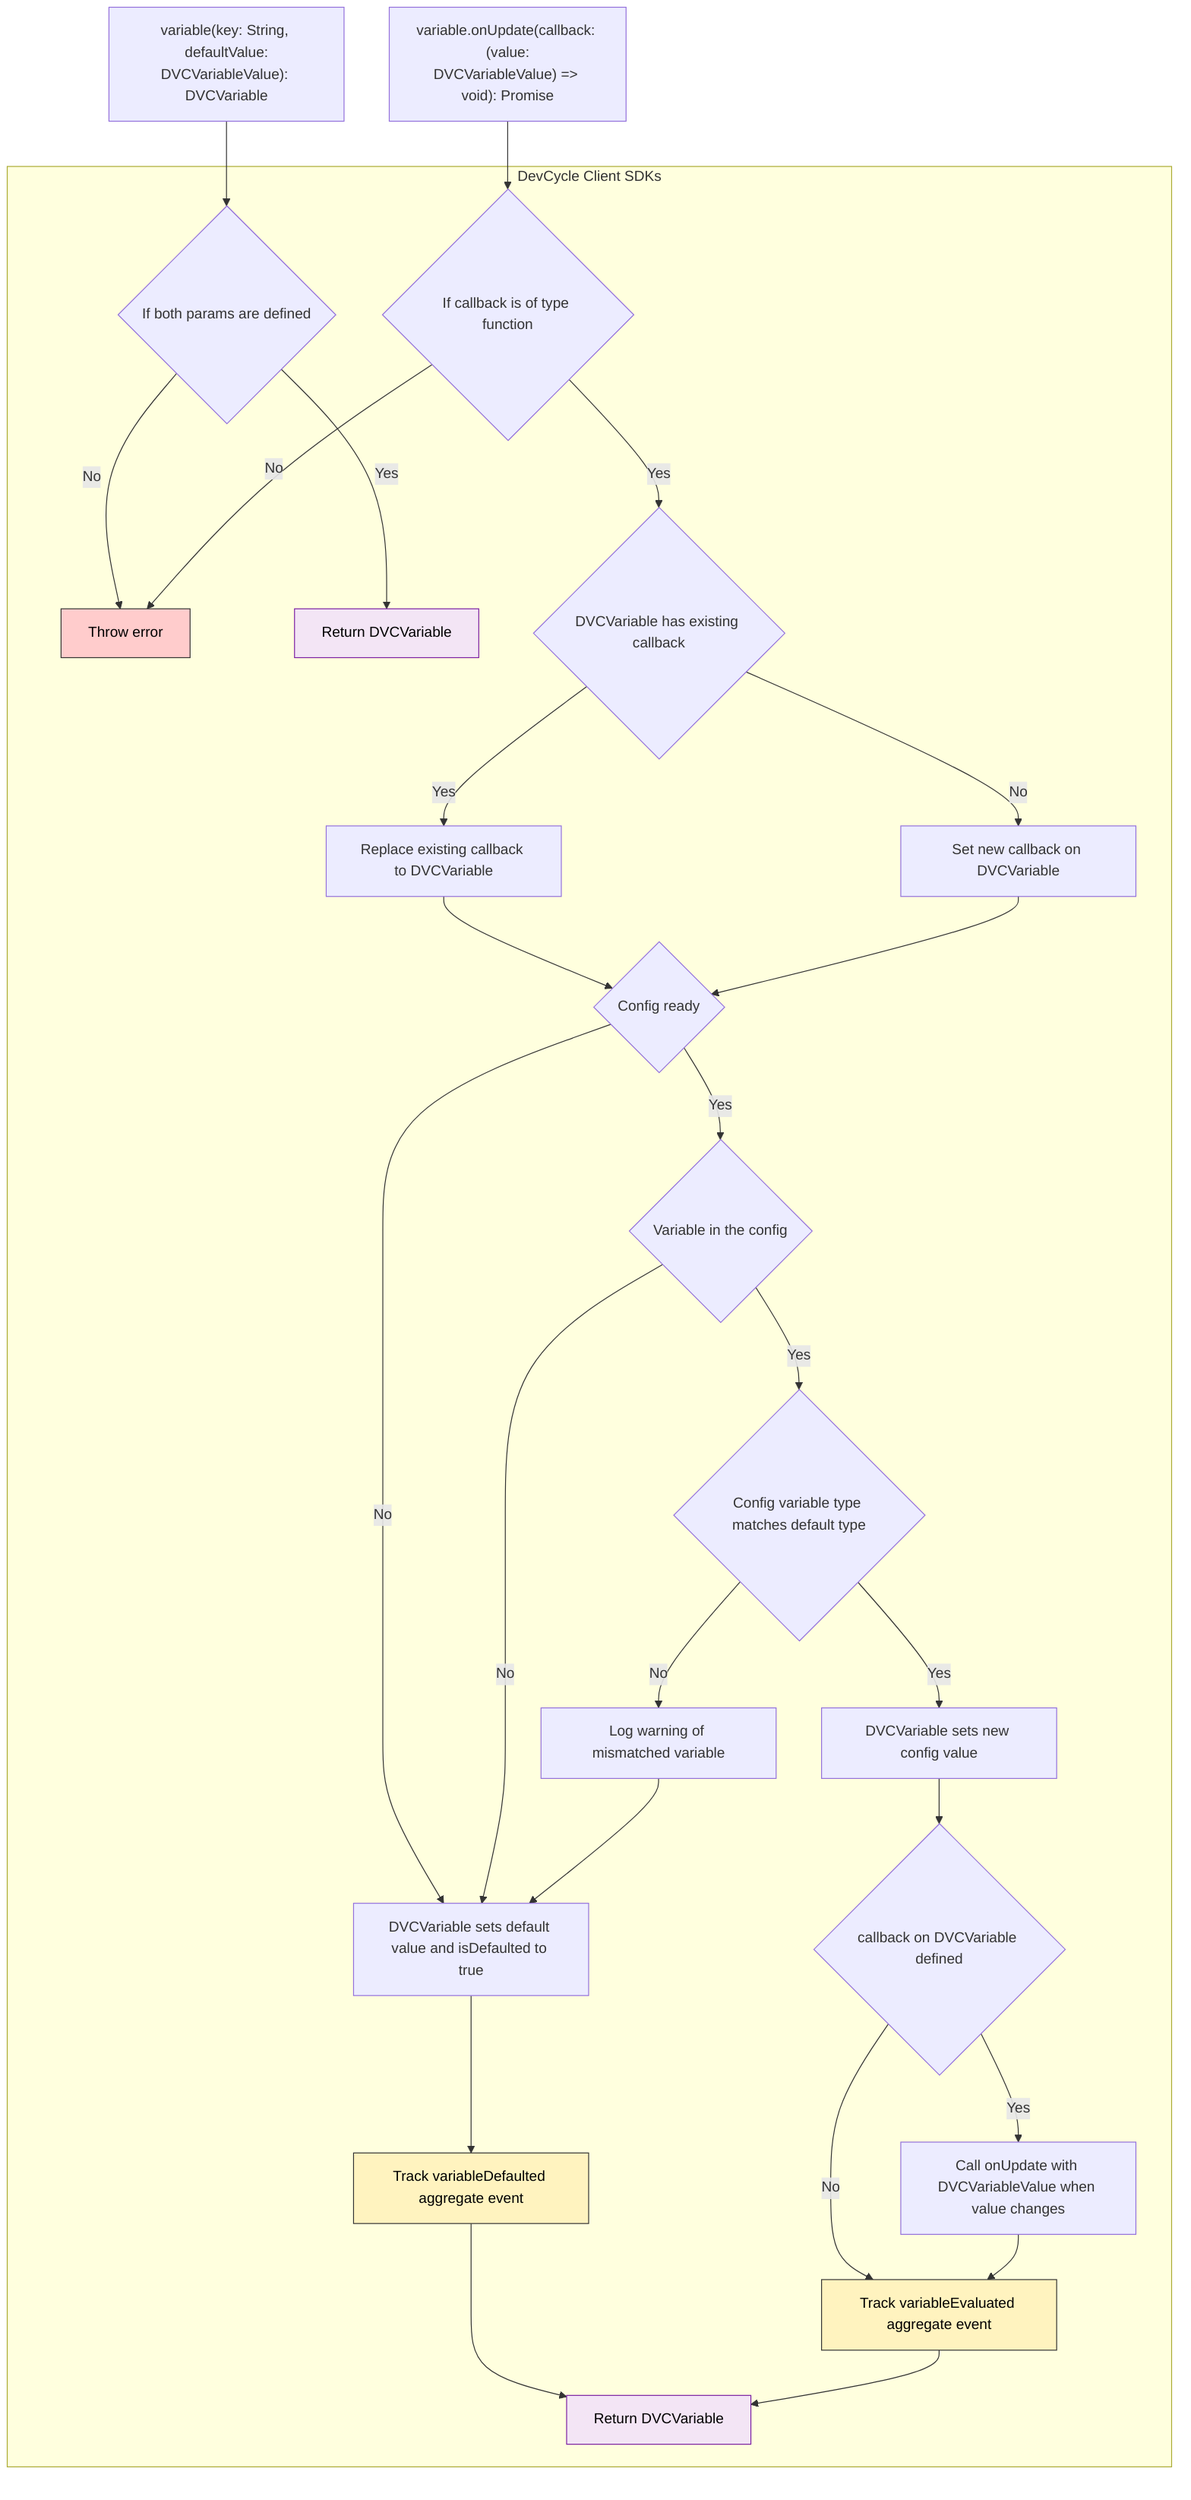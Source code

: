 flowchart TD
  A["variable(key: String, defaultValue:\nDVCVariableValue): DVCVariable"]
  AU["variable.onUpdate(callback: (value:\nDVCVariableValue) => void): Promise<DVCVariable>"]

  subgraph DevCycle Client SDKs
    direction TB

    %% variable() flow
    B{If both params are defined}
    B -->|No| TE[Throw error]
    B -->|Yes| RD[Return DVCVariable]

    %% onUpdate() flow
    U1{If callback is of type function}
    U1 -->|No| TE
    U1 -->|Yes| CB{DVCVariable has existing callback}
    CB -->|Yes| RC[Replace existing callback to DVCVariable]
    CB -->|No| SN[Set new callback on DVCVariable]

    RC --> CC{Config ready}
    SN --> CC

    CC -->|No| DV[DVCVariable sets default value and isDefaulted to true]
    DV --> TD[Track variableDefaulted aggregate event]
    TD --> RV[Return DVCVariable]

    CC -->|Yes| VC{Variable in the config}
    VC -->|No| DV
    VC -->|Yes| CM{Config variable type matches default type}

    CM -->|No| LW[Log warning of mismatched variable]
    LW --> DV

    CM -->|Yes| DN[DVCVariable sets new config value]
    DN --> CD{callback on DVCVariable defined}

    CD -->|Yes| CU[Call onUpdate with DVCVariableValue when value changes]
    CD -->|No| TV[Track variableEvaluated aggregate event]

    CU --> TV
    TV --> RV
  end

  A --> B
  AU --> U1

  %% Style: emit event nodes
  classDef emitEvent fill:#fff3bf,stroke:#333,color:#000;
  class TD,TV emitEvent;

  %% Style: error nodes
  classDef errorNode fill:#ffcccc,stroke:#333,color:#000;
  class TE errorNode;

  %% Style: terminal nodes
  classDef terminal fill:#f3e5f5,stroke:#7b1fa2,color:#000;
  class RD,RV terminal;